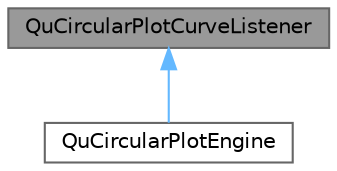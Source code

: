 digraph "QuCircularPlotCurveListener"
{
 // LATEX_PDF_SIZE
  bgcolor="transparent";
  edge [fontname=Helvetica,fontsize=10,labelfontname=Helvetica,labelfontsize=10];
  node [fontname=Helvetica,fontsize=10,shape=box,height=0.2,width=0.4];
  Node1 [label="QuCircularPlotCurveListener",height=0.2,width=0.4,color="gray40", fillcolor="grey60", style="filled", fontcolor="black",tooltip=" "];
  Node1 -> Node2 [dir="back",color="steelblue1",style="solid"];
  Node2 [label="QuCircularPlotEngine",height=0.2,width=0.4,color="gray40", fillcolor="white", style="filled",URL="$classQuCircularPlotEngine.html",tooltip="Engine shared by either QuCircularPlotItem or QuCircularPlotWidget that stores configuration and does..."];
}
